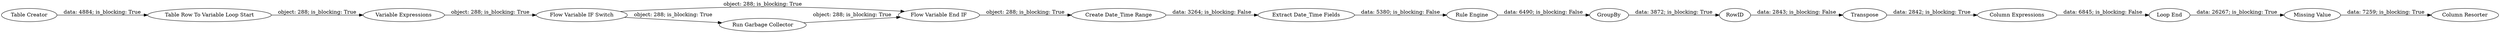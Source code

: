digraph {
	"5348085658566934849_4" [label="Create Date_Time Range"]
	"5348085658566934849_2" [label="Extract Date_Time Fields"]
	"5348085658566934849_8" [label=GroupBy]
	"5348085658566934849_14" [label="Missing Value"]
	"5348085658566934849_9" [label=RowID]
	"5348085658566934849_6" [label="Table Row To Variable Loop Start"]
	"5348085658566934849_17" [label="Variable Expressions"]
	"5348085658566934849_18" [label="Flow Variable End IF"]
	"5348085658566934849_16" [label="Flow Variable IF Switch"]
	"5348085658566934849_12" [label="Loop End"]
	"5348085658566934849_7" [label="Rule Engine"]
	"5348085658566934849_1" [label="Table Creator"]
	"5348085658566934849_10" [label=Transpose]
	"5348085658566934849_13" [label="Column Resorter"]
	"5348085658566934849_15" [label="Run Garbage Collector"]
	"5348085658566934849_11" [label="Column Expressions"]
	"5348085658566934849_14" -> "5348085658566934849_13" [label="data: 7259; is_blocking: True"]
	"5348085658566934849_6" -> "5348085658566934849_17" [label="object: 288; is_blocking: True"]
	"5348085658566934849_9" -> "5348085658566934849_10" [label="data: 2843; is_blocking: False"]
	"5348085658566934849_7" -> "5348085658566934849_8" [label="data: 6490; is_blocking: False"]
	"5348085658566934849_8" -> "5348085658566934849_9" [label="data: 3872; is_blocking: True"]
	"5348085658566934849_1" -> "5348085658566934849_6" [label="data: 4884; is_blocking: True"]
	"5348085658566934849_12" -> "5348085658566934849_14" [label="data: 26267; is_blocking: True"]
	"5348085658566934849_15" -> "5348085658566934849_18" [label="object: 288; is_blocking: True"]
	"5348085658566934849_4" -> "5348085658566934849_2" [label="data: 3264; is_blocking: False"]
	"5348085658566934849_18" -> "5348085658566934849_4" [label="object: 288; is_blocking: True"]
	"5348085658566934849_17" -> "5348085658566934849_16" [label="object: 288; is_blocking: True"]
	"5348085658566934849_16" -> "5348085658566934849_15" [label="object: 288; is_blocking: True"]
	"5348085658566934849_2" -> "5348085658566934849_7" [label="data: 5380; is_blocking: False"]
	"5348085658566934849_11" -> "5348085658566934849_12" [label="data: 6845; is_blocking: False"]
	"5348085658566934849_10" -> "5348085658566934849_11" [label="data: 2842; is_blocking: True"]
	"5348085658566934849_16" -> "5348085658566934849_18" [label="object: 288; is_blocking: True"]
	rankdir=LR
}
